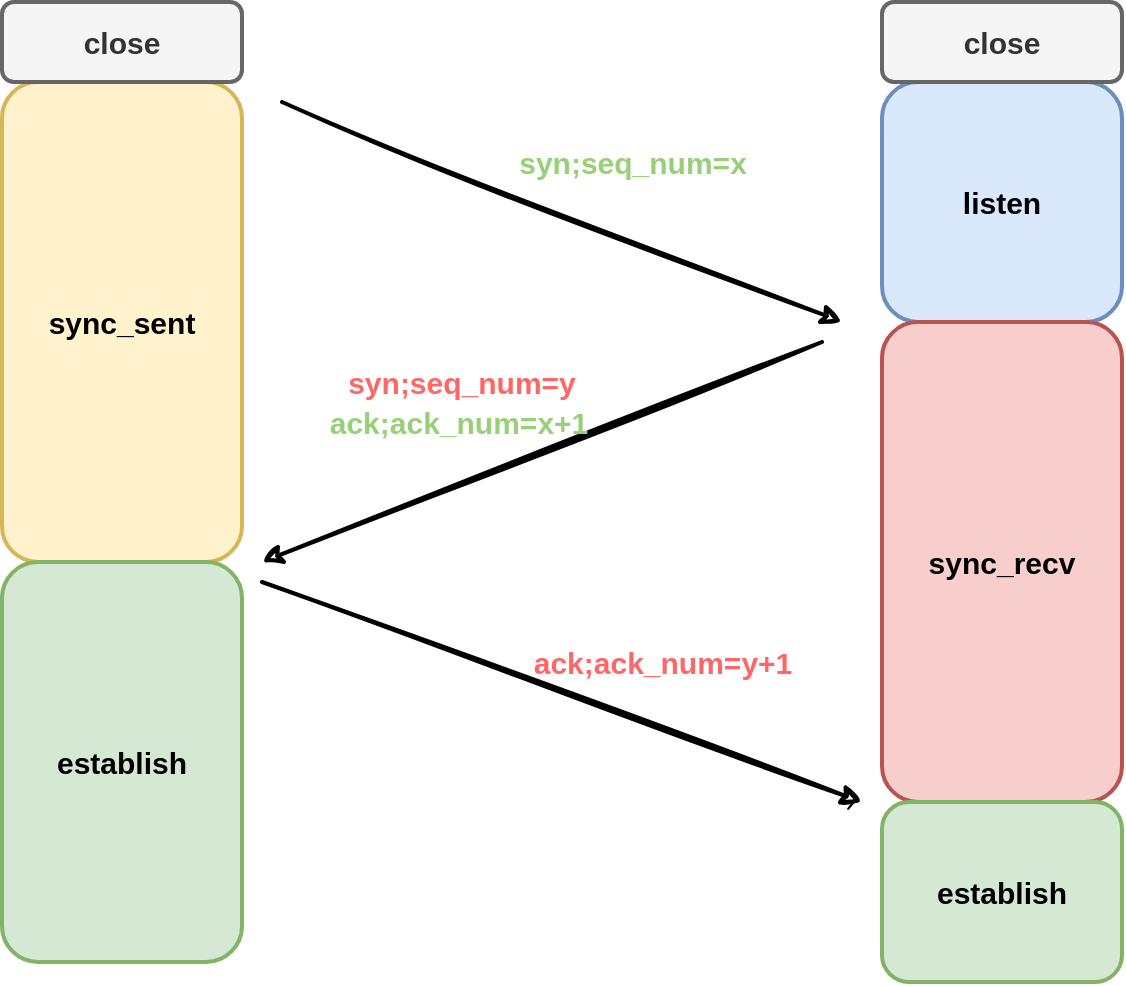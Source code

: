 <mxfile version="20.7.4" type="github">
  <diagram id="PhPi7aBMd-E80Z6uSjXy" name="第 1 页">
    <mxGraphModel dx="954" dy="536" grid="1" gridSize="10" guides="1" tooltips="1" connect="1" arrows="1" fold="1" page="1" pageScale="1" pageWidth="827" pageHeight="1169" math="0" shadow="0">
      <root>
        <mxCell id="0" />
        <mxCell id="1" parent="0" />
        <mxCell id="bjbdVTMOkzvQeMaNYi9u-1" value="sync_sent" style="rounded=1;whiteSpace=wrap;html=1;strokeWidth=2;fillWeight=4;hachureGap=8;hachureAngle=45;fillColor=#fff2cc;strokeColor=#d6b656;fontSize=15;fontStyle=1" vertex="1" parent="1">
          <mxGeometry x="120" y="160" width="120" height="240" as="geometry" />
        </mxCell>
        <mxCell id="bjbdVTMOkzvQeMaNYi9u-3" value="listen" style="rounded=1;whiteSpace=wrap;html=1;strokeWidth=2;fillWeight=4;hachureGap=8;hachureAngle=45;fillColor=#dae8fc;strokeColor=#6c8ebf;fontSize=15;fontStyle=1" vertex="1" parent="1">
          <mxGeometry x="560" y="160" width="120" height="120" as="geometry" />
        </mxCell>
        <mxCell id="bjbdVTMOkzvQeMaNYi9u-5" value="establish" style="rounded=1;whiteSpace=wrap;html=1;strokeWidth=2;fillWeight=4;hachureGap=8;hachureAngle=45;fillColor=#d5e8d4;strokeColor=#82b366;fontSize=15;fontStyle=1" vertex="1" parent="1">
          <mxGeometry x="120" y="400" width="120" height="200" as="geometry" />
        </mxCell>
        <mxCell id="bjbdVTMOkzvQeMaNYi9u-6" value="sync_recv" style="rounded=1;whiteSpace=wrap;html=1;strokeWidth=2;fillWeight=4;hachureGap=8;hachureAngle=45;fillColor=#f8cecc;strokeColor=#b85450;fontSize=15;fontStyle=1" vertex="1" parent="1">
          <mxGeometry x="560" y="280" width="120" height="240" as="geometry" />
        </mxCell>
        <mxCell id="bjbdVTMOkzvQeMaNYi9u-7" value="establish" style="rounded=1;whiteSpace=wrap;html=1;strokeWidth=2;fillWeight=4;hachureGap=8;hachureAngle=45;fillColor=#d5e8d4;strokeColor=#82b366;fontSize=15;fontStyle=1" vertex="1" parent="1">
          <mxGeometry x="560" y="520" width="120" height="90" as="geometry" />
        </mxCell>
        <mxCell id="bjbdVTMOkzvQeMaNYi9u-8" value="close" style="rounded=1;whiteSpace=wrap;html=1;strokeWidth=2;fillWeight=4;hachureGap=8;hachureAngle=45;fillColor=#f5f5f5;strokeColor=#666666;fontSize=15;fontStyle=1;fontColor=#333333;" vertex="1" parent="1">
          <mxGeometry x="120" y="120" width="120" height="40" as="geometry" />
        </mxCell>
        <mxCell id="bjbdVTMOkzvQeMaNYi9u-9" value="close" style="rounded=1;whiteSpace=wrap;html=1;strokeWidth=2;fillWeight=4;hachureGap=8;hachureAngle=45;fillColor=#f5f5f5;strokeColor=#666666;fontSize=15;fontStyle=1;fontColor=#333333;" vertex="1" parent="1">
          <mxGeometry x="560" y="120" width="120" height="40" as="geometry" />
        </mxCell>
        <mxCell id="bjbdVTMOkzvQeMaNYi9u-10" value="" style="endArrow=classic;html=1;rounded=0;fontSize=15;strokeWidth=2;sketch=1;curveFitting=1;jiggle=2;" edge="1" parent="1">
          <mxGeometry width="50" height="50" relative="1" as="geometry">
            <mxPoint x="260" y="170" as="sourcePoint" />
            <mxPoint x="540" y="280" as="targetPoint" />
          </mxGeometry>
        </mxCell>
        <mxCell id="bjbdVTMOkzvQeMaNYi9u-11" value="" style="endArrow=classic;html=1;rounded=0;fontSize=15;strokeWidth=2;sketch=1;curveFitting=1;jiggle=2;" edge="1" parent="1">
          <mxGeometry width="50" height="50" relative="1" as="geometry">
            <mxPoint x="530" y="290" as="sourcePoint" />
            <mxPoint x="250" y="400" as="targetPoint" />
          </mxGeometry>
        </mxCell>
        <mxCell id="bjbdVTMOkzvQeMaNYi9u-12" value="" style="endArrow=classic;html=1;rounded=0;fontSize=15;strokeWidth=2;sketch=1;curveFitting=1;jiggle=2;" edge="1" parent="1">
          <mxGeometry width="50" height="50" relative="1" as="geometry">
            <mxPoint x="250" y="410" as="sourcePoint" />
            <mxPoint x="550" y="520" as="targetPoint" />
          </mxGeometry>
        </mxCell>
        <mxCell id="bjbdVTMOkzvQeMaNYi9u-15" value="syn;seq_num=x" style="text;html=1;fontSize=15;fontStyle=1;verticalAlign=middle;align=center;sketch=0;fontColor=#97D077;" vertex="1" parent="1">
          <mxGeometry x="370" y="180" width="130" height="40" as="geometry" />
        </mxCell>
        <mxCell id="bjbdVTMOkzvQeMaNYi9u-16" value="syn;seq_num=y" style="text;html=1;fontSize=15;fontStyle=1;verticalAlign=middle;align=center;sketch=0;fontColor=#FF6666;whiteSpace=wrap;" vertex="1" parent="1">
          <mxGeometry x="280" y="290" width="140" height="40" as="geometry" />
        </mxCell>
        <mxCell id="bjbdVTMOkzvQeMaNYi9u-17" value="ack;ack_num=y+1" style="text;strokeColor=none;fillColor=none;html=1;fontSize=15;fontStyle=1;verticalAlign=middle;align=center;sketch=0;fontColor=#FF6666;" vertex="1" parent="1">
          <mxGeometry x="400" y="430" width="100" height="40" as="geometry" />
        </mxCell>
        <mxCell id="bjbdVTMOkzvQeMaNYi9u-18" value="ack;ack_num=x+1" style="text;html=1;fontSize=15;fontStyle=1;verticalAlign=middle;align=center;sketch=0;fontColor=#97D077;" vertex="1" parent="1">
          <mxGeometry x="276" y="310" width="144" height="40" as="geometry" />
        </mxCell>
      </root>
    </mxGraphModel>
  </diagram>
</mxfile>
